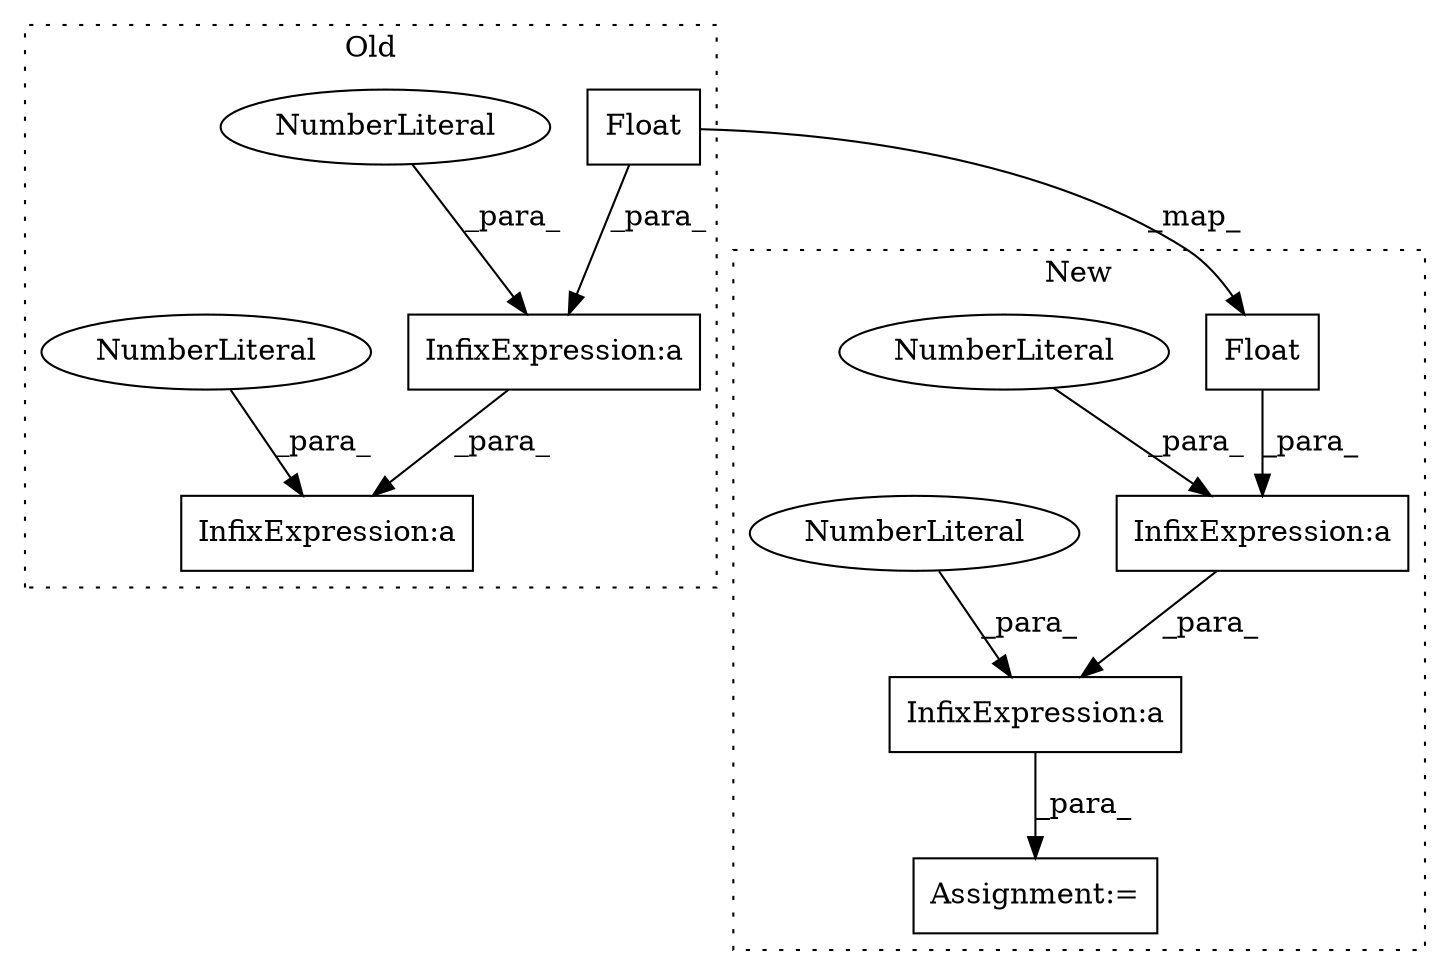 digraph G {
subgraph cluster0 {
1 [label="Float" a="32" s="4386,4436" l="6,1" shape="box"];
4 [label="InfixExpression:a" a="27" s="4445" l="3" shape="box"];
7 [label="InfixExpression:a" a="27" s="4437" l="3" shape="box"];
10 [label="NumberLiteral" a="34" s="4440" l="4" shape="ellipse"];
11 [label="NumberLiteral" a="34" s="4448" l="4" shape="ellipse"];
label = "Old";
style="dotted";
}
subgraph cluster1 {
2 [label="Float" a="32" s="4171,4221" l="6,1" shape="box"];
3 [label="Assignment:=" a="7" s="4238" l="1" shape="box"];
5 [label="InfixExpression:a" a="27" s="4247" l="3" shape="box"];
6 [label="InfixExpression:a" a="27" s="4255" l="3" shape="box"];
8 [label="NumberLiteral" a="34" s="4250" l="4" shape="ellipse"];
9 [label="NumberLiteral" a="34" s="4258" l="4" shape="ellipse"];
label = "New";
style="dotted";
}
1 -> 7 [label="_para_"];
1 -> 2 [label="_map_"];
2 -> 5 [label="_para_"];
5 -> 6 [label="_para_"];
6 -> 3 [label="_para_"];
7 -> 4 [label="_para_"];
8 -> 5 [label="_para_"];
9 -> 6 [label="_para_"];
10 -> 7 [label="_para_"];
11 -> 4 [label="_para_"];
}